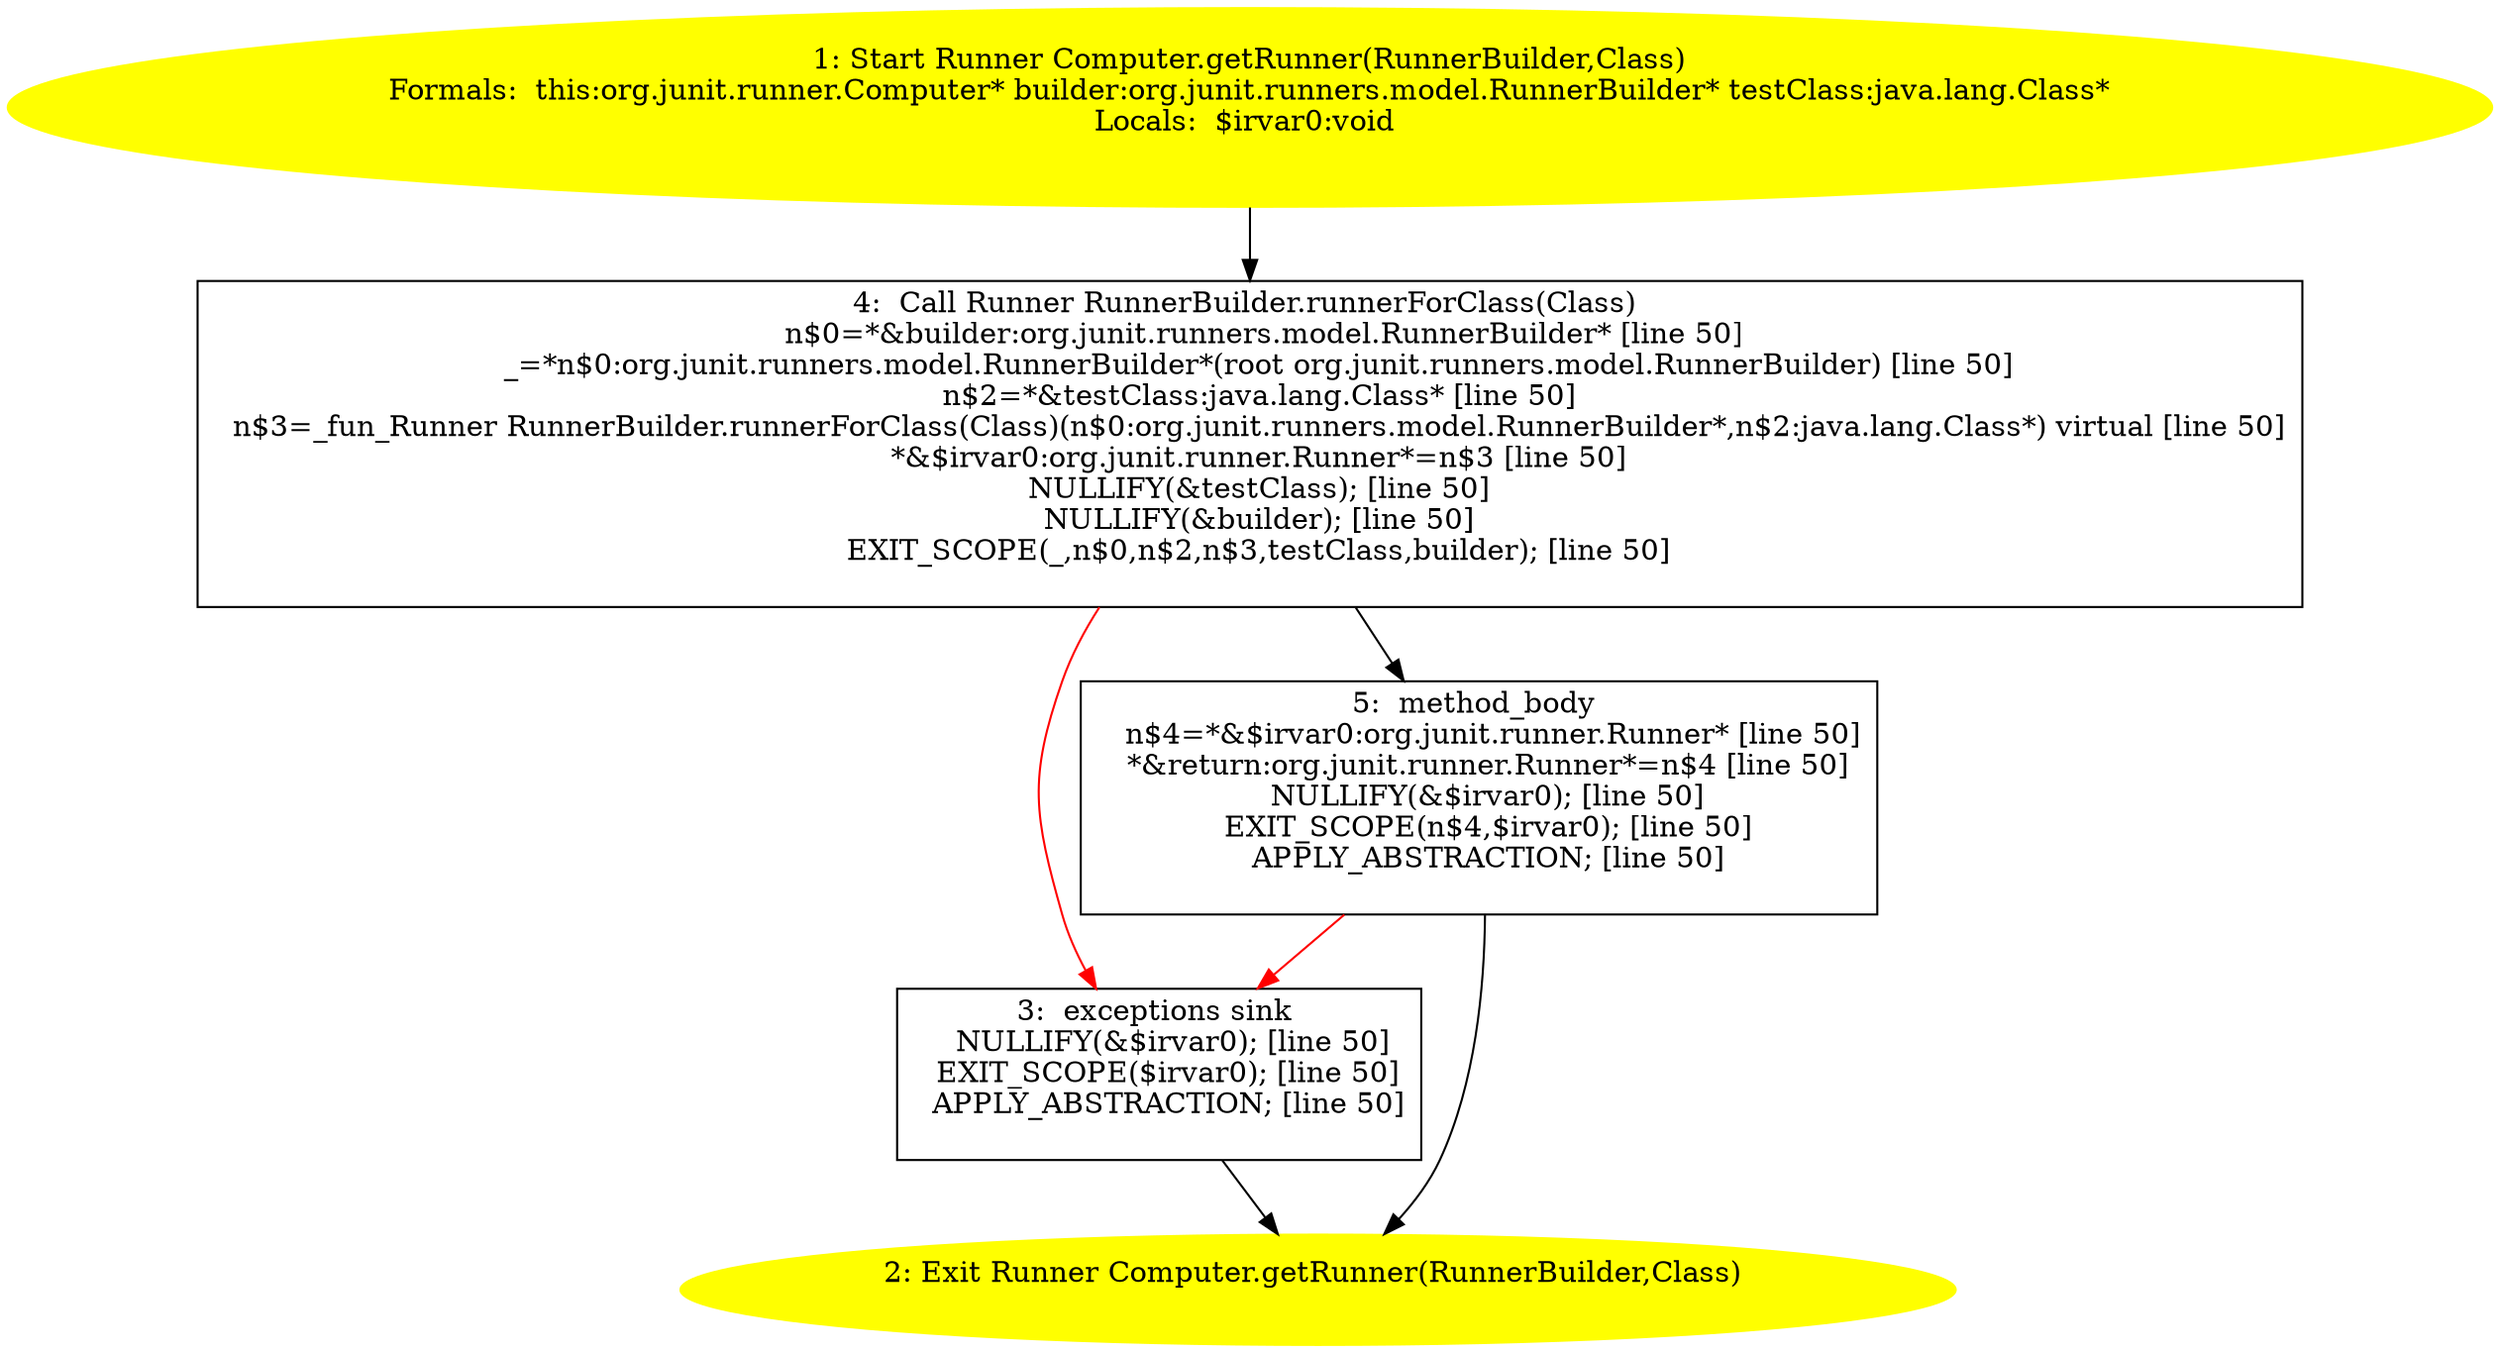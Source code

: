 /* @generated */
digraph cfg {
"org.junit.runner.Computer.getRunner(org.junit.runners.model.RunnerBuilder,java.lang.Class):org.junit.c476f8f1418d6429cfcde0d5317f7f9f_1" [label="1: Start Runner Computer.getRunner(RunnerBuilder,Class)\nFormals:  this:org.junit.runner.Computer* builder:org.junit.runners.model.RunnerBuilder* testClass:java.lang.Class*\nLocals:  $irvar0:void \n  " color=yellow style=filled]
	

	 "org.junit.runner.Computer.getRunner(org.junit.runners.model.RunnerBuilder,java.lang.Class):org.junit.c476f8f1418d6429cfcde0d5317f7f9f_1" -> "org.junit.runner.Computer.getRunner(org.junit.runners.model.RunnerBuilder,java.lang.Class):org.junit.c476f8f1418d6429cfcde0d5317f7f9f_4" ;
"org.junit.runner.Computer.getRunner(org.junit.runners.model.RunnerBuilder,java.lang.Class):org.junit.c476f8f1418d6429cfcde0d5317f7f9f_2" [label="2: Exit Runner Computer.getRunner(RunnerBuilder,Class) \n  " color=yellow style=filled]
	

"org.junit.runner.Computer.getRunner(org.junit.runners.model.RunnerBuilder,java.lang.Class):org.junit.c476f8f1418d6429cfcde0d5317f7f9f_3" [label="3:  exceptions sink \n   NULLIFY(&$irvar0); [line 50]\n  EXIT_SCOPE($irvar0); [line 50]\n  APPLY_ABSTRACTION; [line 50]\n " shape="box"]
	

	 "org.junit.runner.Computer.getRunner(org.junit.runners.model.RunnerBuilder,java.lang.Class):org.junit.c476f8f1418d6429cfcde0d5317f7f9f_3" -> "org.junit.runner.Computer.getRunner(org.junit.runners.model.RunnerBuilder,java.lang.Class):org.junit.c476f8f1418d6429cfcde0d5317f7f9f_2" ;
"org.junit.runner.Computer.getRunner(org.junit.runners.model.RunnerBuilder,java.lang.Class):org.junit.c476f8f1418d6429cfcde0d5317f7f9f_4" [label="4:  Call Runner RunnerBuilder.runnerForClass(Class) \n   n$0=*&builder:org.junit.runners.model.RunnerBuilder* [line 50]\n  _=*n$0:org.junit.runners.model.RunnerBuilder*(root org.junit.runners.model.RunnerBuilder) [line 50]\n  n$2=*&testClass:java.lang.Class* [line 50]\n  n$3=_fun_Runner RunnerBuilder.runnerForClass(Class)(n$0:org.junit.runners.model.RunnerBuilder*,n$2:java.lang.Class*) virtual [line 50]\n  *&$irvar0:org.junit.runner.Runner*=n$3 [line 50]\n  NULLIFY(&testClass); [line 50]\n  NULLIFY(&builder); [line 50]\n  EXIT_SCOPE(_,n$0,n$2,n$3,testClass,builder); [line 50]\n " shape="box"]
	

	 "org.junit.runner.Computer.getRunner(org.junit.runners.model.RunnerBuilder,java.lang.Class):org.junit.c476f8f1418d6429cfcde0d5317f7f9f_4" -> "org.junit.runner.Computer.getRunner(org.junit.runners.model.RunnerBuilder,java.lang.Class):org.junit.c476f8f1418d6429cfcde0d5317f7f9f_5" ;
	 "org.junit.runner.Computer.getRunner(org.junit.runners.model.RunnerBuilder,java.lang.Class):org.junit.c476f8f1418d6429cfcde0d5317f7f9f_4" -> "org.junit.runner.Computer.getRunner(org.junit.runners.model.RunnerBuilder,java.lang.Class):org.junit.c476f8f1418d6429cfcde0d5317f7f9f_3" [color="red" ];
"org.junit.runner.Computer.getRunner(org.junit.runners.model.RunnerBuilder,java.lang.Class):org.junit.c476f8f1418d6429cfcde0d5317f7f9f_5" [label="5:  method_body \n   n$4=*&$irvar0:org.junit.runner.Runner* [line 50]\n  *&return:org.junit.runner.Runner*=n$4 [line 50]\n  NULLIFY(&$irvar0); [line 50]\n  EXIT_SCOPE(n$4,$irvar0); [line 50]\n  APPLY_ABSTRACTION; [line 50]\n " shape="box"]
	

	 "org.junit.runner.Computer.getRunner(org.junit.runners.model.RunnerBuilder,java.lang.Class):org.junit.c476f8f1418d6429cfcde0d5317f7f9f_5" -> "org.junit.runner.Computer.getRunner(org.junit.runners.model.RunnerBuilder,java.lang.Class):org.junit.c476f8f1418d6429cfcde0d5317f7f9f_2" ;
	 "org.junit.runner.Computer.getRunner(org.junit.runners.model.RunnerBuilder,java.lang.Class):org.junit.c476f8f1418d6429cfcde0d5317f7f9f_5" -> "org.junit.runner.Computer.getRunner(org.junit.runners.model.RunnerBuilder,java.lang.Class):org.junit.c476f8f1418d6429cfcde0d5317f7f9f_3" [color="red" ];
}
